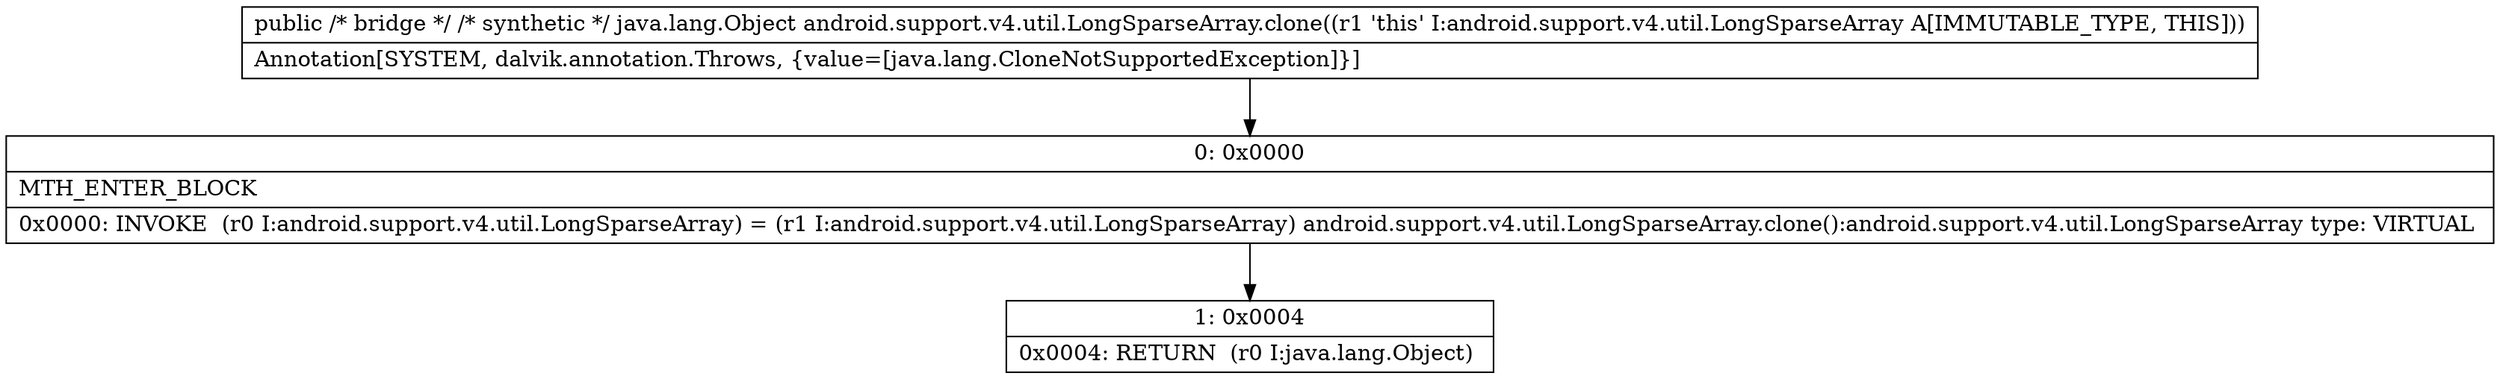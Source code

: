 digraph "CFG forandroid.support.v4.util.LongSparseArray.clone()Ljava\/lang\/Object;" {
Node_0 [shape=record,label="{0\:\ 0x0000|MTH_ENTER_BLOCK\l|0x0000: INVOKE  (r0 I:android.support.v4.util.LongSparseArray) = (r1 I:android.support.v4.util.LongSparseArray) android.support.v4.util.LongSparseArray.clone():android.support.v4.util.LongSparseArray type: VIRTUAL \l}"];
Node_1 [shape=record,label="{1\:\ 0x0004|0x0004: RETURN  (r0 I:java.lang.Object) \l}"];
MethodNode[shape=record,label="{public \/* bridge *\/ \/* synthetic *\/ java.lang.Object android.support.v4.util.LongSparseArray.clone((r1 'this' I:android.support.v4.util.LongSparseArray A[IMMUTABLE_TYPE, THIS]))  | Annotation[SYSTEM, dalvik.annotation.Throws, \{value=[java.lang.CloneNotSupportedException]\}]\l}"];
MethodNode -> Node_0;
Node_0 -> Node_1;
}

